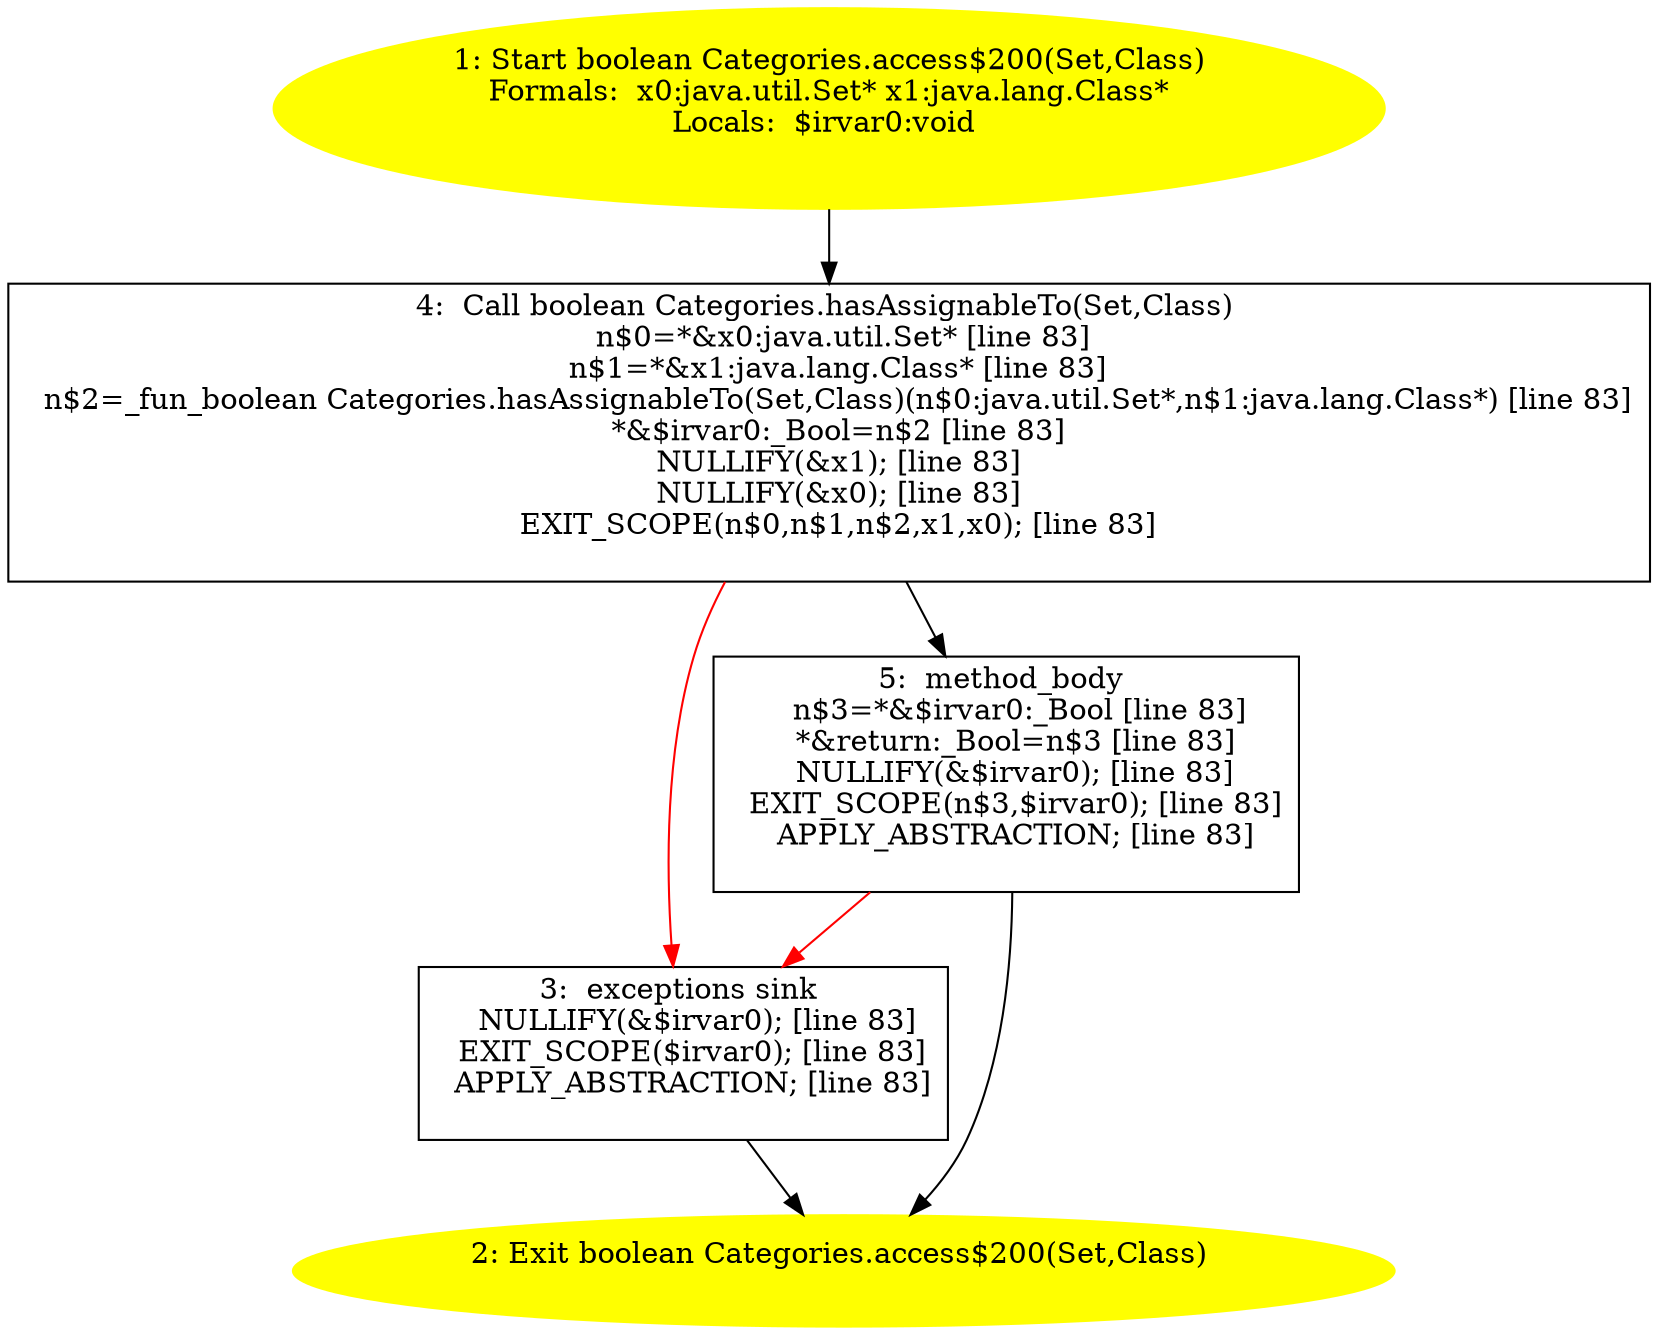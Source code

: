 /* @generated */
digraph cfg {
"org.junit.experimental.categories.Categories.access$200(java.util.Set,java.lang.Class):boolean.ce1df2fdb9846bda026702b5dcc286a5_1" [label="1: Start boolean Categories.access$200(Set,Class)\nFormals:  x0:java.util.Set* x1:java.lang.Class*\nLocals:  $irvar0:void \n  " color=yellow style=filled]
	

	 "org.junit.experimental.categories.Categories.access$200(java.util.Set,java.lang.Class):boolean.ce1df2fdb9846bda026702b5dcc286a5_1" -> "org.junit.experimental.categories.Categories.access$200(java.util.Set,java.lang.Class):boolean.ce1df2fdb9846bda026702b5dcc286a5_4" ;
"org.junit.experimental.categories.Categories.access$200(java.util.Set,java.lang.Class):boolean.ce1df2fdb9846bda026702b5dcc286a5_2" [label="2: Exit boolean Categories.access$200(Set,Class) \n  " color=yellow style=filled]
	

"org.junit.experimental.categories.Categories.access$200(java.util.Set,java.lang.Class):boolean.ce1df2fdb9846bda026702b5dcc286a5_3" [label="3:  exceptions sink \n   NULLIFY(&$irvar0); [line 83]\n  EXIT_SCOPE($irvar0); [line 83]\n  APPLY_ABSTRACTION; [line 83]\n " shape="box"]
	

	 "org.junit.experimental.categories.Categories.access$200(java.util.Set,java.lang.Class):boolean.ce1df2fdb9846bda026702b5dcc286a5_3" -> "org.junit.experimental.categories.Categories.access$200(java.util.Set,java.lang.Class):boolean.ce1df2fdb9846bda026702b5dcc286a5_2" ;
"org.junit.experimental.categories.Categories.access$200(java.util.Set,java.lang.Class):boolean.ce1df2fdb9846bda026702b5dcc286a5_4" [label="4:  Call boolean Categories.hasAssignableTo(Set,Class) \n   n$0=*&x0:java.util.Set* [line 83]\n  n$1=*&x1:java.lang.Class* [line 83]\n  n$2=_fun_boolean Categories.hasAssignableTo(Set,Class)(n$0:java.util.Set*,n$1:java.lang.Class*) [line 83]\n  *&$irvar0:_Bool=n$2 [line 83]\n  NULLIFY(&x1); [line 83]\n  NULLIFY(&x0); [line 83]\n  EXIT_SCOPE(n$0,n$1,n$2,x1,x0); [line 83]\n " shape="box"]
	

	 "org.junit.experimental.categories.Categories.access$200(java.util.Set,java.lang.Class):boolean.ce1df2fdb9846bda026702b5dcc286a5_4" -> "org.junit.experimental.categories.Categories.access$200(java.util.Set,java.lang.Class):boolean.ce1df2fdb9846bda026702b5dcc286a5_5" ;
	 "org.junit.experimental.categories.Categories.access$200(java.util.Set,java.lang.Class):boolean.ce1df2fdb9846bda026702b5dcc286a5_4" -> "org.junit.experimental.categories.Categories.access$200(java.util.Set,java.lang.Class):boolean.ce1df2fdb9846bda026702b5dcc286a5_3" [color="red" ];
"org.junit.experimental.categories.Categories.access$200(java.util.Set,java.lang.Class):boolean.ce1df2fdb9846bda026702b5dcc286a5_5" [label="5:  method_body \n   n$3=*&$irvar0:_Bool [line 83]\n  *&return:_Bool=n$3 [line 83]\n  NULLIFY(&$irvar0); [line 83]\n  EXIT_SCOPE(n$3,$irvar0); [line 83]\n  APPLY_ABSTRACTION; [line 83]\n " shape="box"]
	

	 "org.junit.experimental.categories.Categories.access$200(java.util.Set,java.lang.Class):boolean.ce1df2fdb9846bda026702b5dcc286a5_5" -> "org.junit.experimental.categories.Categories.access$200(java.util.Set,java.lang.Class):boolean.ce1df2fdb9846bda026702b5dcc286a5_2" ;
	 "org.junit.experimental.categories.Categories.access$200(java.util.Set,java.lang.Class):boolean.ce1df2fdb9846bda026702b5dcc286a5_5" -> "org.junit.experimental.categories.Categories.access$200(java.util.Set,java.lang.Class):boolean.ce1df2fdb9846bda026702b5dcc286a5_3" [color="red" ];
}
